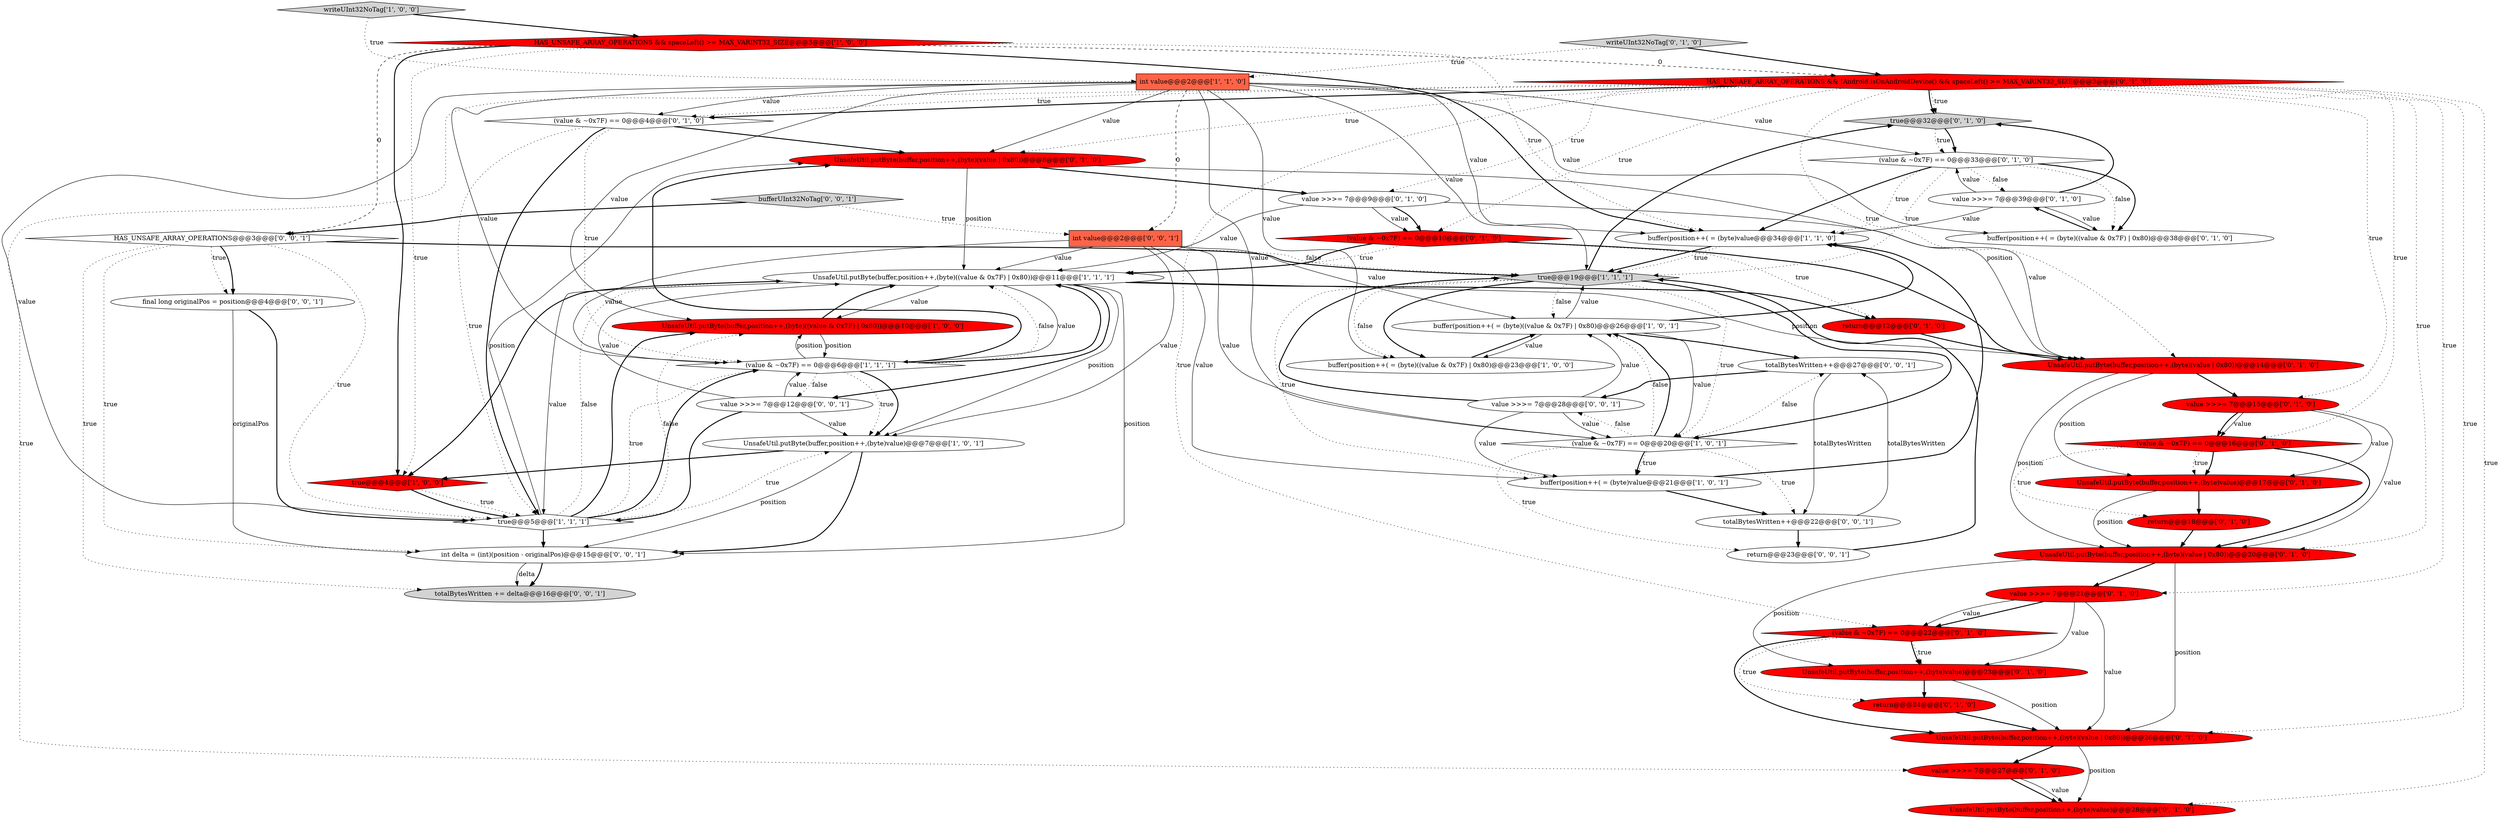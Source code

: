 digraph {
26 [style = filled, label = "(value & ~0x7F) == 0@@@22@@@['0', '1', '0']", fillcolor = red, shape = diamond image = "AAA1AAABBB2BBB"];
35 [style = filled, label = "value >>>= 7@@@27@@@['0', '1', '0']", fillcolor = red, shape = ellipse image = "AAA1AAABBB2BBB"];
10 [style = filled, label = "int value@@@2@@@['1', '1', '0']", fillcolor = tomato, shape = box image = "AAA0AAABBB1BBB"];
32 [style = filled, label = "UnsafeUtil.putByte(buffer,position++,(byte)(value | 0x80))@@@26@@@['0', '1', '0']", fillcolor = red, shape = ellipse image = "AAA1AAABBB2BBB"];
46 [style = filled, label = "value >>>= 7@@@28@@@['0', '0', '1']", fillcolor = white, shape = ellipse image = "AAA0AAABBB3BBB"];
2 [style = filled, label = "buffer(position++( = (byte)((value & 0x7F) | 0x80)@@@26@@@['1', '0', '1']", fillcolor = white, shape = ellipse image = "AAA0AAABBB1BBB"];
4 [style = filled, label = "UnsafeUtil.putByte(buffer,position++,(byte)((value & 0x7F) | 0x80))@@@10@@@['1', '0', '0']", fillcolor = red, shape = ellipse image = "AAA1AAABBB1BBB"];
20 [style = filled, label = "value >>>= 7@@@39@@@['0', '1', '0']", fillcolor = white, shape = ellipse image = "AAA0AAABBB2BBB"];
40 [style = filled, label = "final long originalPos = position@@@4@@@['0', '0', '1']", fillcolor = white, shape = ellipse image = "AAA0AAABBB3BBB"];
43 [style = filled, label = "value >>>= 7@@@12@@@['0', '0', '1']", fillcolor = white, shape = ellipse image = "AAA0AAABBB3BBB"];
24 [style = filled, label = "true@@@32@@@['0', '1', '0']", fillcolor = lightgray, shape = diamond image = "AAA0AAABBB2BBB"];
47 [style = filled, label = "bufferUInt32NoTag['0', '0', '1']", fillcolor = lightgray, shape = diamond image = "AAA0AAABBB3BBB"];
30 [style = filled, label = "buffer(position++( = (byte)((value & 0x7F) | 0x80)@@@38@@@['0', '1', '0']", fillcolor = white, shape = ellipse image = "AAA0AAABBB2BBB"];
15 [style = filled, label = "UnsafeUtil.putByte(buffer,position++,(byte)(value | 0x80))@@@20@@@['0', '1', '0']", fillcolor = red, shape = ellipse image = "AAA1AAABBB2BBB"];
1 [style = filled, label = "true@@@19@@@['1', '1', '1']", fillcolor = lightgray, shape = diamond image = "AAA0AAABBB1BBB"];
0 [style = filled, label = "(value & ~0x7F) == 0@@@20@@@['1', '0', '1']", fillcolor = white, shape = diamond image = "AAA0AAABBB1BBB"];
17 [style = filled, label = "HAS_UNSAFE_ARRAY_OPERATIONS && !Android.isOnAndroidDevice() && spaceLeft() >= MAX_VARINT32_SIZE@@@3@@@['0', '1', '0']", fillcolor = red, shape = diamond image = "AAA1AAABBB2BBB"];
7 [style = filled, label = "buffer(position++( = (byte)value@@@21@@@['1', '0', '1']", fillcolor = white, shape = ellipse image = "AAA0AAABBB1BBB"];
37 [style = filled, label = "UnsafeUtil.putByte(buffer,position++,(byte)value)@@@23@@@['0', '1', '0']", fillcolor = red, shape = ellipse image = "AAA1AAABBB2BBB"];
48 [style = filled, label = "totalBytesWritten++@@@22@@@['0', '0', '1']", fillcolor = white, shape = ellipse image = "AAA0AAABBB3BBB"];
19 [style = filled, label = "UnsafeUtil.putByte(buffer,position++,(byte)value)@@@17@@@['0', '1', '0']", fillcolor = red, shape = ellipse image = "AAA1AAABBB2BBB"];
27 [style = filled, label = "return@@@24@@@['0', '1', '0']", fillcolor = red, shape = ellipse image = "AAA1AAABBB2BBB"];
23 [style = filled, label = "UnsafeUtil.putByte(buffer,position++,(byte)value)@@@28@@@['0', '1', '0']", fillcolor = red, shape = ellipse image = "AAA1AAABBB2BBB"];
38 [style = filled, label = "return@@@12@@@['0', '1', '0']", fillcolor = red, shape = ellipse image = "AAA1AAABBB2BBB"];
11 [style = filled, label = "writeUInt32NoTag['1', '0', '0']", fillcolor = lightgray, shape = diamond image = "AAA0AAABBB1BBB"];
36 [style = filled, label = "value >>>= 7@@@21@@@['0', '1', '0']", fillcolor = red, shape = ellipse image = "AAA1AAABBB2BBB"];
16 [style = filled, label = "return@@@18@@@['0', '1', '0']", fillcolor = red, shape = ellipse image = "AAA1AAABBB2BBB"];
34 [style = filled, label = "UnsafeUtil.putByte(buffer,position++,(byte)(value | 0x80))@@@14@@@['0', '1', '0']", fillcolor = red, shape = ellipse image = "AAA1AAABBB2BBB"];
13 [style = filled, label = "(value & ~0x7F) == 0@@@6@@@['1', '1', '1']", fillcolor = white, shape = diamond image = "AAA0AAABBB1BBB"];
3 [style = filled, label = "true@@@4@@@['1', '0', '0']", fillcolor = red, shape = diamond image = "AAA1AAABBB1BBB"];
29 [style = filled, label = "UnsafeUtil.putByte(buffer,position++,(byte)(value | 0x80))@@@8@@@['0', '1', '0']", fillcolor = red, shape = ellipse image = "AAA1AAABBB2BBB"];
42 [style = filled, label = "int value@@@2@@@['0', '0', '1']", fillcolor = tomato, shape = box image = "AAA0AAABBB3BBB"];
44 [style = filled, label = "HAS_UNSAFE_ARRAY_OPERATIONS@@@3@@@['0', '0', '1']", fillcolor = white, shape = diamond image = "AAA0AAABBB3BBB"];
8 [style = filled, label = "HAS_UNSAFE_ARRAY_OPERATIONS && spaceLeft() >= MAX_VARINT32_SIZE@@@3@@@['1', '0', '0']", fillcolor = red, shape = diamond image = "AAA1AAABBB1BBB"];
9 [style = filled, label = "buffer(position++( = (byte)value@@@34@@@['1', '1', '0']", fillcolor = white, shape = ellipse image = "AAA0AAABBB1BBB"];
14 [style = filled, label = "true@@@5@@@['1', '1', '1']", fillcolor = white, shape = diamond image = "AAA0AAABBB1BBB"];
31 [style = filled, label = "value >>>= 7@@@15@@@['0', '1', '0']", fillcolor = red, shape = ellipse image = "AAA1AAABBB2BBB"];
28 [style = filled, label = "(value & ~0x7F) == 0@@@10@@@['0', '1', '0']", fillcolor = red, shape = diamond image = "AAA1AAABBB2BBB"];
33 [style = filled, label = "(value & ~0x7F) == 0@@@33@@@['0', '1', '0']", fillcolor = white, shape = diamond image = "AAA0AAABBB2BBB"];
22 [style = filled, label = "value >>>= 7@@@9@@@['0', '1', '0']", fillcolor = white, shape = ellipse image = "AAA0AAABBB2BBB"];
18 [style = filled, label = "(value & ~0x7F) == 0@@@16@@@['0', '1', '0']", fillcolor = red, shape = diamond image = "AAA1AAABBB2BBB"];
5 [style = filled, label = "UnsafeUtil.putByte(buffer,position++,(byte)value)@@@7@@@['1', '0', '1']", fillcolor = white, shape = ellipse image = "AAA0AAABBB1BBB"];
25 [style = filled, label = "(value & ~0x7F) == 0@@@4@@@['0', '1', '0']", fillcolor = white, shape = diamond image = "AAA0AAABBB2BBB"];
6 [style = filled, label = "buffer(position++( = (byte)((value & 0x7F) | 0x80)@@@23@@@['1', '0', '0']", fillcolor = white, shape = ellipse image = "AAA0AAABBB1BBB"];
45 [style = filled, label = "totalBytesWritten++@@@27@@@['0', '0', '1']", fillcolor = white, shape = ellipse image = "AAA0AAABBB3BBB"];
39 [style = filled, label = "int delta = (int)(position - originalPos)@@@15@@@['0', '0', '1']", fillcolor = white, shape = ellipse image = "AAA0AAABBB3BBB"];
41 [style = filled, label = "totalBytesWritten += delta@@@16@@@['0', '0', '1']", fillcolor = lightgray, shape = ellipse image = "AAA0AAABBB3BBB"];
49 [style = filled, label = "return@@@23@@@['0', '0', '1']", fillcolor = white, shape = ellipse image = "AAA0AAABBB3BBB"];
21 [style = filled, label = "writeUInt32NoTag['0', '1', '0']", fillcolor = lightgray, shape = diamond image = "AAA0AAABBB2BBB"];
12 [style = filled, label = "UnsafeUtil.putByte(buffer,position++,(byte)((value & 0x7F) | 0x80))@@@11@@@['1', '1', '1']", fillcolor = white, shape = ellipse image = "AAA0AAABBB1BBB"];
5->3 [style = bold, label=""];
32->35 [style = bold, label=""];
17->25 [style = bold, label=""];
33->30 [style = dotted, label="false"];
27->32 [style = bold, label=""];
31->15 [style = solid, label="value"];
37->27 [style = bold, label=""];
20->9 [style = solid, label="value"];
26->37 [style = dotted, label="true"];
30->20 [style = bold, label=""];
17->35 [style = dotted, label="true"];
0->2 [style = dotted, label="false"];
10->13 [style = solid, label="value"];
24->33 [style = dotted, label="true"];
13->5 [style = dotted, label="true"];
25->14 [style = bold, label=""];
25->29 [style = bold, label=""];
1->6 [style = dotted, label="false"];
7->48 [style = bold, label=""];
37->32 [style = solid, label="position"];
42->7 [style = solid, label="value"];
7->9 [style = bold, label=""];
35->23 [style = bold, label=""];
12->14 [style = solid, label="value"];
2->1 [style = solid, label="value"];
12->38 [style = bold, label=""];
17->15 [style = dotted, label="true"];
48->45 [style = solid, label="totalBytesWritten"];
46->7 [style = solid, label="value"];
22->12 [style = solid, label="value"];
44->40 [style = dotted, label="true"];
44->1 [style = bold, label=""];
17->34 [style = dotted, label="true"];
1->0 [style = dotted, label="true"];
46->2 [style = solid, label="value"];
20->30 [style = solid, label="value"];
0->7 [style = dotted, label="true"];
42->5 [style = solid, label="value"];
17->26 [style = dotted, label="true"];
46->0 [style = solid, label="value"];
42->0 [style = solid, label="value"];
48->49 [style = bold, label=""];
26->32 [style = bold, label=""];
18->16 [style = dotted, label="true"];
5->39 [style = bold, label=""];
11->10 [style = dotted, label="true"];
4->13 [style = solid, label="position"];
18->15 [style = bold, label=""];
42->13 [style = solid, label="value"];
10->14 [style = solid, label="value"];
18->19 [style = bold, label=""];
36->37 [style = solid, label="value"];
12->5 [style = solid, label="position"];
34->31 [style = bold, label=""];
1->0 [style = bold, label=""];
2->9 [style = bold, label=""];
14->29 [style = solid, label="position"];
33->20 [style = dotted, label="false"];
44->14 [style = dotted, label="true"];
17->23 [style = dotted, label="true"];
0->7 [style = bold, label=""];
6->2 [style = bold, label=""];
13->12 [style = bold, label=""];
49->1 [style = bold, label=""];
40->39 [style = solid, label="originalPos"];
22->28 [style = solid, label="value"];
47->42 [style = dotted, label="true"];
13->5 [style = bold, label=""];
33->30 [style = bold, label=""];
47->44 [style = bold, label=""];
11->8 [style = bold, label=""];
26->37 [style = bold, label=""];
39->41 [style = bold, label=""];
28->38 [style = dotted, label="true"];
45->46 [style = bold, label=""];
42->12 [style = solid, label="value"];
9->1 [style = bold, label=""];
14->39 [style = bold, label=""];
10->0 [style = solid, label="value"];
15->32 [style = solid, label="position"];
43->5 [style = solid, label="value"];
31->19 [style = solid, label="value"];
12->34 [style = solid, label="position"];
10->30 [style = solid, label="value"];
29->12 [style = solid, label="position"];
13->4 [style = solid, label="position"];
14->4 [style = bold, label=""];
15->36 [style = bold, label=""];
0->48 [style = dotted, label="true"];
10->29 [style = solid, label="value"];
31->18 [style = solid, label="value"];
17->18 [style = dotted, label="true"];
39->41 [style = solid, label="delta"];
26->27 [style = dotted, label="true"];
0->46 [style = dotted, label="false"];
8->3 [style = bold, label=""];
18->19 [style = dotted, label="true"];
44->39 [style = dotted, label="true"];
22->28 [style = bold, label=""];
10->33 [style = solid, label="value"];
33->9 [style = dotted, label="true"];
21->10 [style = dotted, label="true"];
25->13 [style = dotted, label="true"];
43->12 [style = solid, label="value"];
28->12 [style = bold, label=""];
45->48 [style = solid, label="totalBytesWritten"];
8->3 [style = dotted, label="true"];
10->1 [style = solid, label="value"];
3->14 [style = dotted, label="true"];
19->16 [style = bold, label=""];
29->34 [style = solid, label="position"];
24->33 [style = bold, label=""];
19->15 [style = solid, label="position"];
1->6 [style = bold, label=""];
22->34 [style = solid, label="value"];
34->19 [style = solid, label="position"];
14->5 [style = dotted, label="true"];
12->4 [style = solid, label="value"];
17->25 [style = dotted, label="true"];
2->0 [style = solid, label="value"];
43->14 [style = bold, label=""];
20->33 [style = solid, label="value"];
34->15 [style = solid, label="position"];
43->13 [style = solid, label="value"];
13->12 [style = dotted, label="false"];
12->39 [style = solid, label="position"];
17->28 [style = dotted, label="true"];
9->1 [style = dotted, label="true"];
38->34 [style = bold, label=""];
2->45 [style = bold, label=""];
4->12 [style = bold, label=""];
40->14 [style = bold, label=""];
17->22 [style = dotted, label="true"];
8->17 [style = dashed, label="0"];
17->29 [style = dotted, label="true"];
12->3 [style = bold, label=""];
8->9 [style = dotted, label="true"];
17->36 [style = dotted, label="true"];
14->13 [style = bold, label=""];
12->43 [style = bold, label=""];
8->44 [style = dashed, label="0"];
17->24 [style = dotted, label="true"];
28->12 [style = dotted, label="true"];
2->6 [style = solid, label="value"];
16->15 [style = bold, label=""];
28->34 [style = bold, label=""];
3->14 [style = bold, label=""];
0->2 [style = bold, label=""];
44->40 [style = bold, label=""];
5->39 [style = solid, label="position"];
44->1 [style = dotted, label="false"];
31->18 [style = bold, label=""];
36->32 [style = solid, label="value"];
25->14 [style = dotted, label="true"];
36->26 [style = bold, label=""];
33->9 [style = bold, label=""];
17->32 [style = dotted, label="true"];
10->42 [style = dashed, label="0"];
14->13 [style = dotted, label="true"];
10->6 [style = solid, label="value"];
1->2 [style = dotted, label="false"];
13->43 [style = dotted, label="false"];
1->7 [style = dotted, label="true"];
35->23 [style = solid, label="value"];
14->12 [style = dotted, label="false"];
17->31 [style = dotted, label="true"];
0->49 [style = dotted, label="true"];
13->29 [style = bold, label=""];
17->24 [style = bold, label=""];
46->1 [style = bold, label=""];
1->24 [style = bold, label=""];
10->9 [style = solid, label="value"];
10->4 [style = solid, label="value"];
33->1 [style = dotted, label="true"];
8->9 [style = bold, label=""];
36->26 [style = solid, label="value"];
10->25 [style = solid, label="value"];
29->22 [style = bold, label=""];
12->13 [style = solid, label="value"];
42->2 [style = solid, label="value"];
20->24 [style = bold, label=""];
32->23 [style = solid, label="position"];
14->4 [style = dotted, label="false"];
15->37 [style = solid, label="position"];
21->17 [style = bold, label=""];
44->41 [style = dotted, label="true"];
0->45 [style = dotted, label="false"];
}
